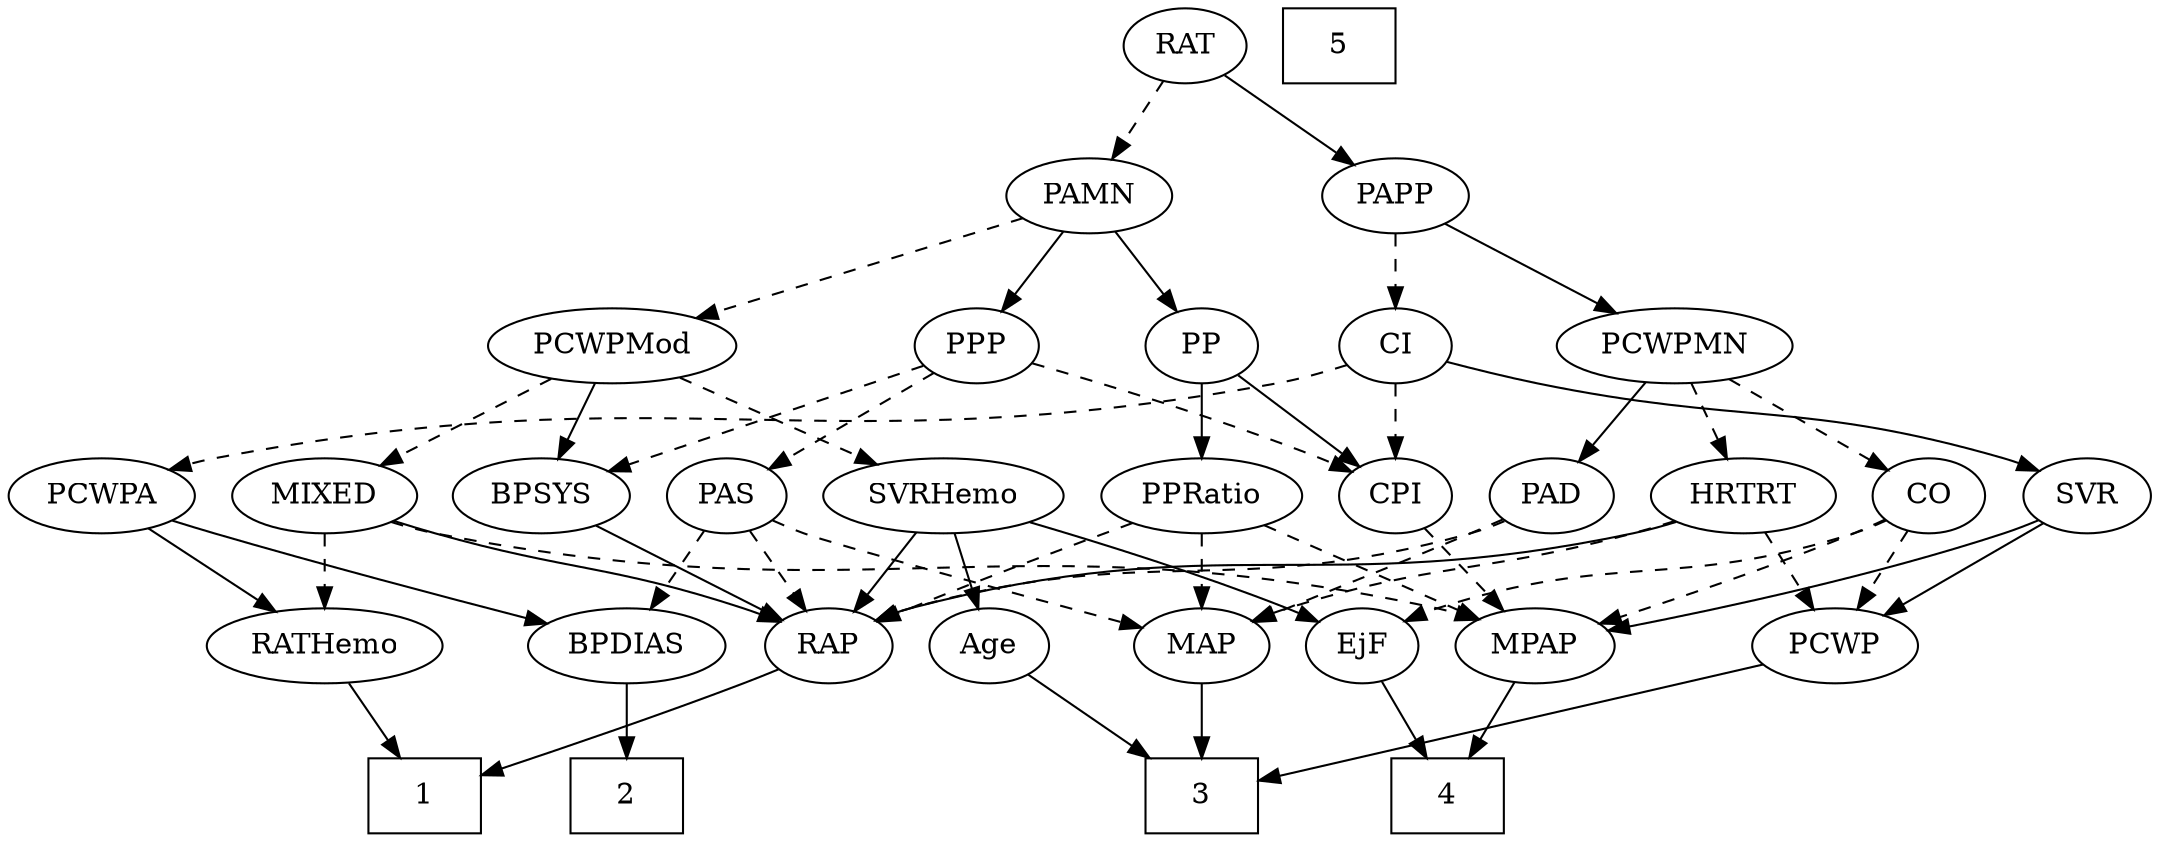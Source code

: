strict digraph {
	graph [bb="0,0,954.54,396"];
	node [label="\N"];
	1	[height=0.5,
		pos="176.6,18",
		shape=box,
		width=0.75];
	2	[height=0.5,
		pos="268.6,18",
		shape=box,
		width=0.75];
	3	[height=0.5,
		pos="523.6,18",
		shape=box,
		width=0.75];
	4	[height=0.5,
		pos="639.6,18",
		shape=box,
		width=0.75];
	5	[height=0.5,
		pos="587.6,378",
		shape=box,
		width=0.75];
	Age	[height=0.5,
		pos="431.6,90",
		width=0.75];
	Age -> 3	[pos="e,501.15,36.082 448.9,75.834 461.26,66.431 478.22,53.529 492.85,42.394",
		style=solid];
	EjF	[height=0.5,
		pos="599.6,90",
		width=0.75];
	EjF -> 4	[pos="e,629.81,36.124 608.87,72.765 613.58,64.525 619.42,54.317 624.73,45.016",
		style=solid];
	RAP	[height=0.5,
		pos="357.6,90",
		width=0.77632];
	RAP -> 1	[pos="e,203.68,28.44 335.6,78.865 330.38,76.543 324.82,74.132 319.6,72 283.86,57.401 242.44,42.239 213.41,31.891",
		style=solid];
	MIXED	[height=0.5,
		pos="141.6,162",
		width=1.1193];
	MIXED -> RAP	[pos="e,335.72,101.45 172.08,150.1 178.19,148 184.58,145.88 190.6,144 247.41,126.24 263.61,128.21 319.6,108 321.83,107.19 324.12,106.31 \
326.42,105.39",
		style=solid];
	MPAP	[height=0.5,
		pos="679.6,90",
		width=0.97491];
	MIXED -> MPAP	[pos="e,653.93,102.34 170.79,149.52 177.23,147.37 184.08,145.37 190.6,144 384.77,103.15 442.16,152.21 635.6,108 638.44,107.35 641.34,106.55 \
644.24,105.66",
		style=dashed];
	RATHemo	[height=0.5,
		pos="141.6,90",
		width=1.3721];
	MIXED -> RATHemo	[pos="e,141.6,108.1 141.6,143.7 141.6,135.98 141.6,126.71 141.6,118.11",
		style=dashed];
	MPAP -> 4	[pos="e,649.57,36.447 670.12,72.411 665.47,64.285 659.77,54.307 654.56,45.184",
		style=solid];
	BPSYS	[height=0.5,
		pos="237.6,162",
		width=1.0471];
	BPSYS -> RAP	[pos="e,337.62,102.65 260.45,147.67 279.88,136.33 307.88,120 328.83,107.78",
		style=solid];
	PAD	[height=0.5,
		pos="682.6,162",
		width=0.79437];
	PAD -> RAP	[pos="e,378.91,101.77 660.88,150.05 655.65,147.76 650.01,145.57 644.6,144 537.2,112.87 502.99,139.13 395.6,108 393.17,107.3 390.69,106.47 \
388.23,105.56",
		style=dashed];
	MAP	[height=0.5,
		pos="523.6,90",
		width=0.84854];
	PAD -> MAP	[pos="e,547.73,101.5 659.7,150.72 654.73,148.5 649.49,146.16 644.6,144 615.11,130.95 581.5,116.24 557.2,105.64",
		style=dashed];
	CO	[height=0.5,
		pos="853.6,162",
		width=0.75];
	CO -> EjF	[pos="e,620.18,101.78 833.01,150.22 828.06,147.92 822.72,145.69 817.6,144 739.28,118.2 713.91,133.8 635.6,108 633.68,107.37 631.72,106.66 \
629.77,105.9",
		style=dashed];
	CO -> MPAP	[pos="e,707.59,101.06 832.39,150.67 827.56,148.4 822.43,146.06 817.6,144 783.93,129.61 744.92,114.8 716.99,104.5",
		style=dashed];
	PCWP	[height=0.5,
		pos="810.6,90",
		width=0.97491];
	CO -> PCWP	[pos="e,820.61,107.31 843.84,145.12 838.53,136.47 831.84,125.58 825.85,115.83",
		style=dashed];
	PAS	[height=0.5,
		pos="320.6,162",
		width=0.75];
	PAS -> RAP	[pos="e,349.06,107.15 329.18,144.76 333.66,136.28 339.25,125.71 344.28,116.2",
		style=dashed];
	BPDIAS	[height=0.5,
		pos="268.6,90",
		width=1.1735];
	PAS -> BPDIAS	[pos="e,280.83,107.47 309.06,145.46 302.58,136.74 294.34,125.65 286.99,115.76",
		style=dashed];
	PAS -> MAP	[pos="e,496.98,99.234 341.71,150.45 346.55,148.2 351.71,145.92 356.6,144 368.93,139.15 441.9,116.33 487.21,102.26",
		style=dashed];
	PAMN	[height=0.5,
		pos="472.6,306",
		width=1.011];
	PCWPMod	[height=0.5,
		pos="267.6,234",
		width=1.4443];
	PAMN -> PCWPMod	[pos="e,303.47,247.25 443.22,294.97 409.24,283.37 352.87,264.12 313.18,250.56",
		style=dashed];
	PP	[height=0.5,
		pos="523.6,234",
		width=0.75];
	PAMN -> PP	[pos="e,512.18,250.67 484.42,288.76 490.89,279.89 499.02,268.74 506.19,258.89",
		style=solid];
	PPP	[height=0.5,
		pos="422.6,234",
		width=0.75];
	PAMN -> PPP	[pos="e,433.79,250.67 461,288.76 454.66,279.89 446.69,268.74 439.66,258.89",
		style=solid];
	RATHemo -> 1	[pos="e,167.96,36.275 150.07,72.055 154.09,64.007 158.99,54.205 163.48,45.226",
		style=solid];
	CPI	[height=0.5,
		pos="608.6,162",
		width=0.75];
	CPI -> MPAP	[pos="e,663.92,106.46 623.31,146.5 632.94,137 645.74,124.38 656.69,113.58",
		style=dashed];
	RAT	[height=0.5,
		pos="515.6,378",
		width=0.75827];
	RAT -> PAMN	[pos="e,482.61,323.31 505.84,361.12 500.53,352.47 493.84,341.58 487.85,331.83",
		style=dashed];
	PAPP	[height=0.5,
		pos="608.6,306",
		width=0.88464];
	RAT -> PAPP	[pos="e,590.23,320.83 533.09,363.83 546.85,353.47 566.26,338.87 581.95,327.06",
		style=solid];
	SVR	[height=0.5,
		pos="926.6,162",
		width=0.77632];
	SVR -> MPAP	[pos="e,711.8,97.207 904.96,150.25 899.98,148.01 894.66,145.79 889.6,144 832.64,123.92 764.48,108.17 721.6,99.226",
		style=solid];
	SVR -> PCWP	[pos="e,832.75,104.37 906.92,149.13 889.01,138.32 862.29,122.19 841.53,109.66",
		style=solid];
	PCWPMod -> MIXED	[pos="e,165.84,176.47 241.18,218.33 221.82,207.57 195.41,192.89 174.65,181.36",
		style=dashed];
	PCWPMod -> BPSYS	[pos="e,244.79,179.79 260.33,216.05 256.87,207.97 252.65,198.12 248.79,189.11",
		style=solid];
	SVRHemo	[height=0.5,
		pos="415.6,162",
		width=1.3902];
	PCWPMod -> SVRHemo	[pos="e,386.56,176.73 297.19,219 320.23,208.11 352.38,192.9 377.37,181.08",
		style=dashed];
	PCWPA	[height=0.5,
		pos="41.596,162",
		width=1.1555];
	PCWPA -> RATHemo	[pos="e,119.73,106.31 62.804,146.15 76.929,136.27 95.705,123.12 111.38,112.15",
		style=solid];
	PCWPA -> BPDIAS	[pos="e,234.77,100.87 73.38,150.25 79.734,148.14 86.369,145.98 92.596,144 137.64,129.71 189.46,114.22 225.15,103.7",
		style=solid];
	PCWPMN	[height=0.5,
		pos="735.6,234",
		width=1.3902];
	PCWPMN -> PAD	[pos="e,694.34,178.51 723.04,216.41 716.31,207.53 707.91,196.44 700.52,186.67",
		style=solid];
	PCWPMN -> CO	[pos="e,833.96,174.65 760.33,218.33 779.24,207.11 805.32,191.64 825.1,179.91",
		style=dashed];
	HRTRT	[height=0.5,
		pos="768.6,162",
		width=1.1013];
	PCWPMN -> HRTRT	[pos="e,760.68,179.79 743.58,216.05 747.39,207.97 752.04,198.12 756.29,189.11",
		style=dashed];
	SVRHemo -> Age	[pos="e,427.69,108.1 419.55,143.7 421.31,135.98 423.43,126.71 425.4,118.11",
		style=solid];
	SVRHemo -> EjF	[pos="e,578.43,101.41 451.25,149.32 481.46,139.16 525.77,123.66 563.6,108 565.42,107.25 567.28,106.45 569.15,105.63",
		style=solid];
	SVRHemo -> RAP	[pos="e,370.45,106.51 401.85,144.41 394.42,135.44 385.12,124.21 376.96,114.37",
		style=solid];
	BPDIAS -> 2	[pos="e,268.6,36.104 268.6,71.697 268.6,63.983 268.6,54.712 268.6,46.112",
		style=solid];
	MAP -> 3	[pos="e,523.6,36.104 523.6,71.697 523.6,63.983 523.6,54.712 523.6,46.112",
		style=solid];
	PP -> CPI	[pos="e,592.26,176.46 539.99,219.5 552.57,209.14 570.13,194.67 584.34,182.97",
		style=solid];
	PPRatio	[height=0.5,
		pos="523.6,162",
		width=1.1013];
	PP -> PPRatio	[pos="e,523.6,180.1 523.6,215.7 523.6,207.98 523.6,198.71 523.6,190.11",
		style=solid];
	PPP -> BPSYS	[pos="e,266.11,173.79 399.54,224.28 368.51,212.53 312.91,191.5 275.63,177.39",
		style=dashed];
	PPP -> PAS	[pos="e,338.67,175.41 404.36,220.49 388.41,209.54 365.03,193.49 347.03,181.14",
		style=dashed];
	PPP -> CPI	[pos="e,587.44,173.43 446.52,225.38 476.36,215.69 528.79,198.03 572.6,180 574.42,179.25 576.28,178.46 578.15,177.64",
		style=dashed];
	PPRatio -> RAP	[pos="e,380.06,101.17 495.03,149.44 469.03,138.85 429.62,122.65 395.6,108 393.55,107.12 391.44,106.2 389.32,105.27",
		style=dashed];
	PPRatio -> MPAP	[pos="e,654.03,102.47 550.77,148.81 576.89,137.09 616.47,119.33 644.86,106.59",
		style=dashed];
	PPRatio -> MAP	[pos="e,523.6,108.1 523.6,143.7 523.6,135.98 523.6,126.71 523.6,118.11",
		style=dashed];
	PCWP -> 3	[pos="e,550.65,25.598 779.61,81.442 726.39,68.463 617.85,41.989 560.7,28.049",
		style=solid];
	CI	[height=0.5,
		pos="608.6,234",
		width=0.75];
	CI -> CPI	[pos="e,608.6,180.1 608.6,215.7 608.6,207.98 608.6,198.71 608.6,190.11",
		style=dashed];
	CI -> SVR	[pos="e,905.45,173.87 633.36,226.32 646.2,222.98 662.18,219.01 676.6,216 770.57,196.34 797.85,208.29 889.6,180 891.74,179.34 893.91,178.58 \
896.09,177.76",
		style=solid];
	CI -> PCWPA	[pos="e,72.011,174.49 586.01,223.8 577.82,220.83 568.41,217.84 559.6,216 355.8,173.53 296.65,221.22 92.596,180 89,179.27 85.305,178.37 \
81.628,177.36",
		style=dashed];
	PAPP -> PCWPMN	[pos="e,709.34,249.47 630.72,292.81 649.96,282.2 678.17,266.65 700.49,254.35",
		style=solid];
	PAPP -> CI	[pos="e,608.6,252.1 608.6,287.7 608.6,279.98 608.6,270.71 608.6,262.11",
		style=dashed];
	HRTRT -> RAP	[pos="e,378.87,101.91 739.72,149.57 733.49,147.44 726.89,145.44 720.6,144 578.94,111.53 535.83,146.13 395.6,108 393.16,107.34 390.67,106.54 \
388.2,105.65",
		style=solid];
	HRTRT -> MAP	[pos="e,547.02,101.77 739.07,149.94 733,147.84 726.62,145.75 720.6,144 651.85,124.02 631.69,130.09 563.6,108 561.21,107.23 558.77,106.37 \
556.33,105.46",
		style=dashed];
	HRTRT -> PCWP	[pos="e,800.71,107.47 778.55,144.41 783.62,135.95 789.9,125.49 795.55,116.08",
		style=dashed];
}
